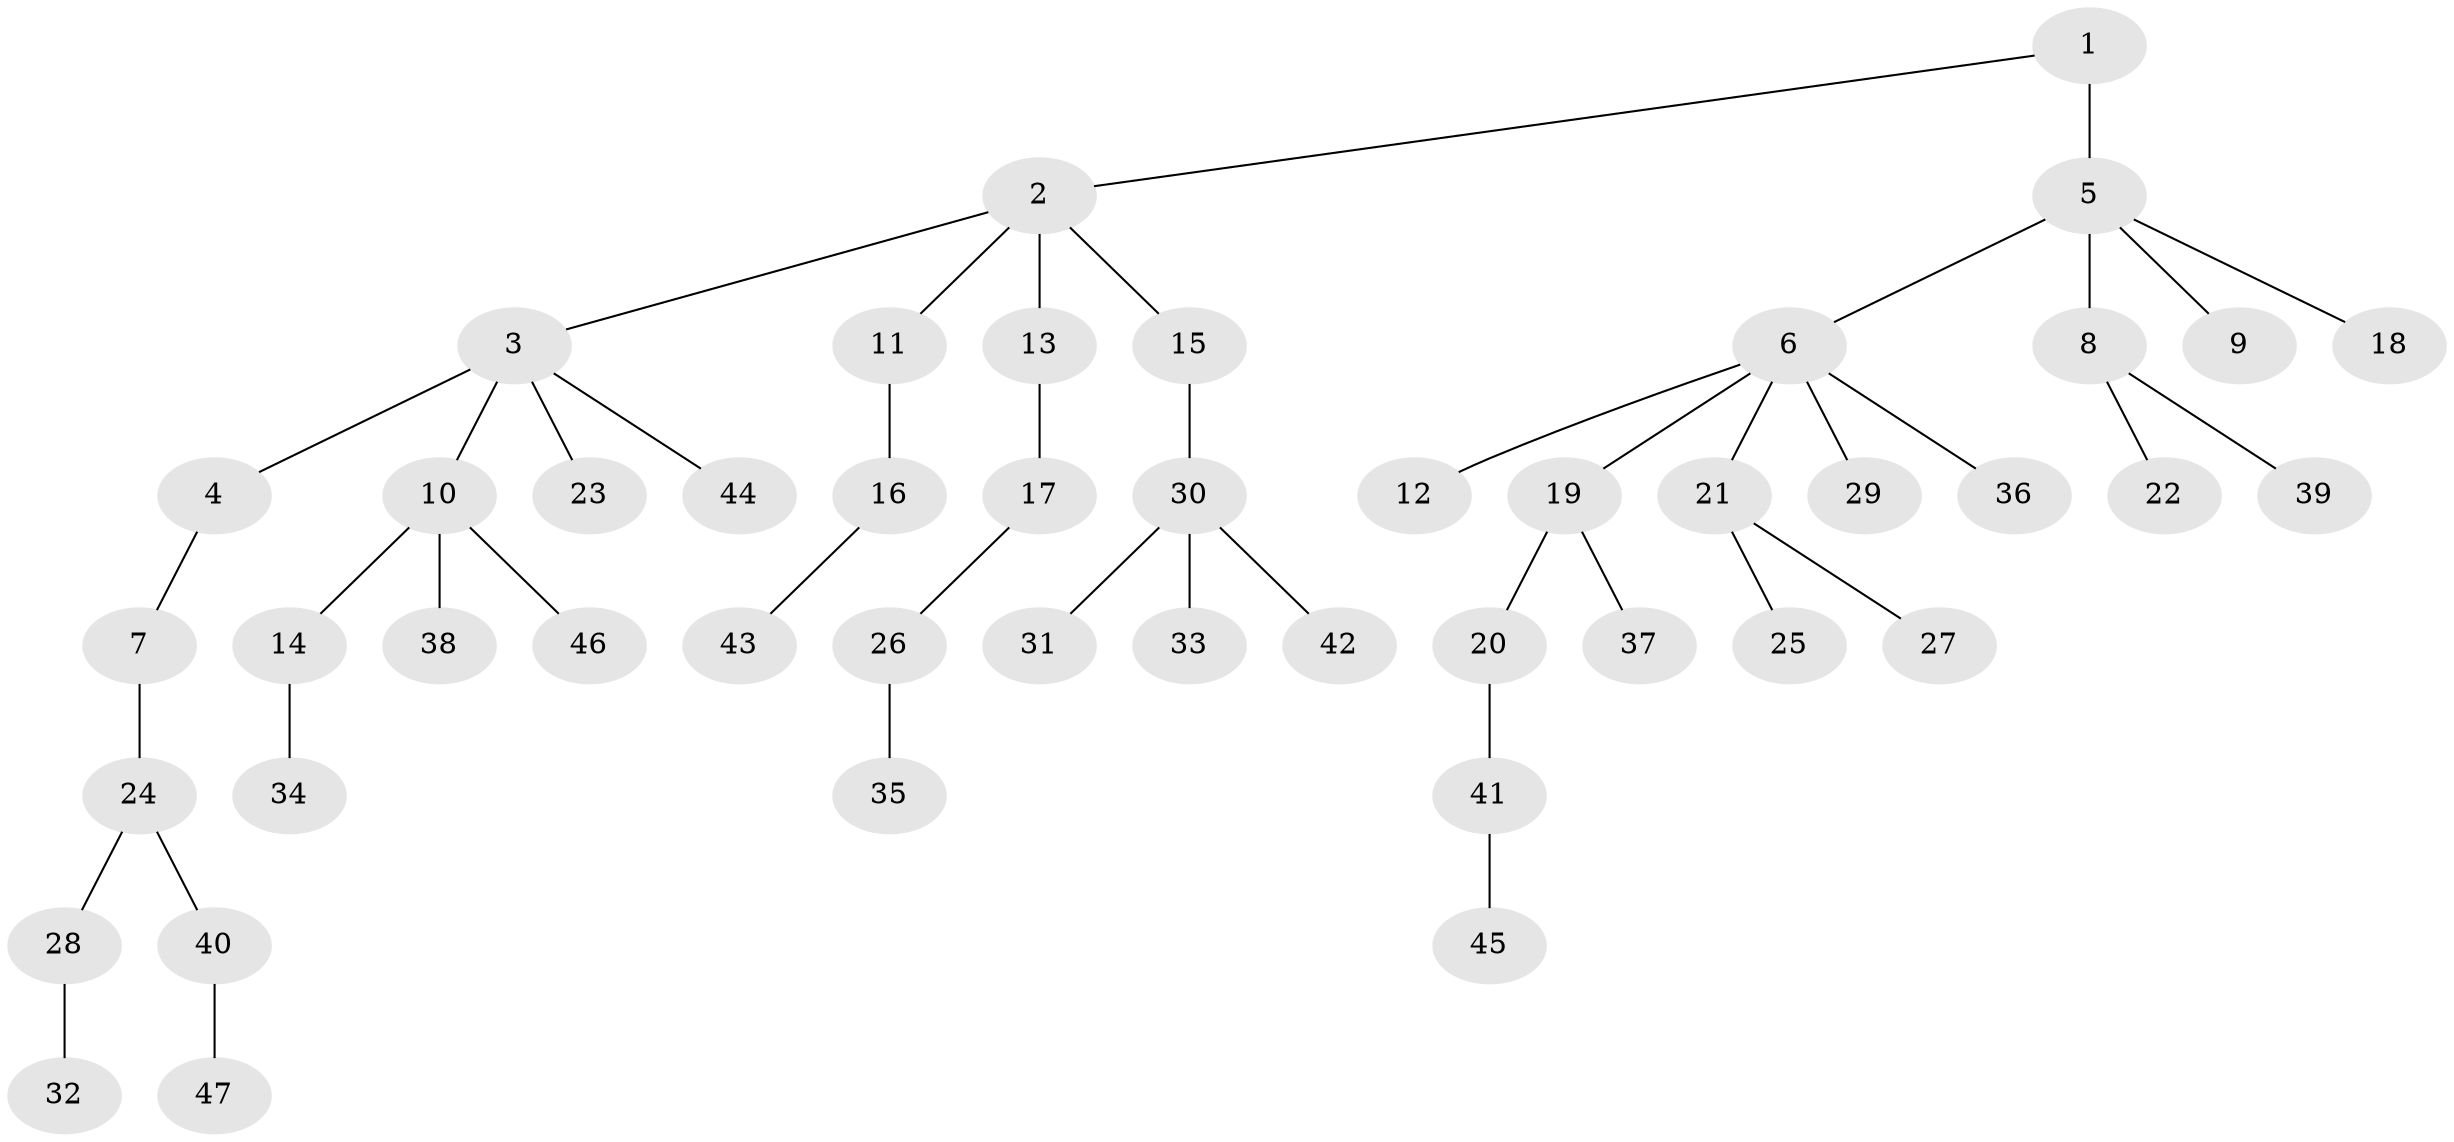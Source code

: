 // original degree distribution, {4: 0.0782608695652174, 6: 0.017391304347826087, 3: 0.13043478260869565, 5: 0.017391304347826087, 7: 0.008695652173913044, 2: 0.2782608695652174, 1: 0.46956521739130436}
// Generated by graph-tools (version 1.1) at 2025/51/03/04/25 22:51:53]
// undirected, 47 vertices, 46 edges
graph export_dot {
  node [color=gray90,style=filled];
  1;
  2;
  3;
  4;
  5;
  6;
  7;
  8;
  9;
  10;
  11;
  12;
  13;
  14;
  15;
  16;
  17;
  18;
  19;
  20;
  21;
  22;
  23;
  24;
  25;
  26;
  27;
  28;
  29;
  30;
  31;
  32;
  33;
  34;
  35;
  36;
  37;
  38;
  39;
  40;
  41;
  42;
  43;
  44;
  45;
  46;
  47;
  1 -- 2 [weight=1.0];
  1 -- 5 [weight=2.0];
  2 -- 3 [weight=1.0];
  2 -- 11 [weight=1.0];
  2 -- 13 [weight=1.0];
  2 -- 15 [weight=1.0];
  3 -- 4 [weight=1.0];
  3 -- 10 [weight=2.0];
  3 -- 23 [weight=1.0];
  3 -- 44 [weight=1.0];
  4 -- 7 [weight=1.0];
  5 -- 6 [weight=1.0];
  5 -- 8 [weight=1.0];
  5 -- 9 [weight=1.0];
  5 -- 18 [weight=1.0];
  6 -- 12 [weight=1.0];
  6 -- 19 [weight=1.0];
  6 -- 21 [weight=1.0];
  6 -- 29 [weight=1.0];
  6 -- 36 [weight=1.0];
  7 -- 24 [weight=1.0];
  8 -- 22 [weight=1.0];
  8 -- 39 [weight=1.0];
  10 -- 14 [weight=1.0];
  10 -- 38 [weight=1.0];
  10 -- 46 [weight=1.0];
  11 -- 16 [weight=1.0];
  13 -- 17 [weight=1.0];
  14 -- 34 [weight=1.0];
  15 -- 30 [weight=1.0];
  16 -- 43 [weight=1.0];
  17 -- 26 [weight=1.0];
  19 -- 20 [weight=2.0];
  19 -- 37 [weight=1.0];
  20 -- 41 [weight=1.0];
  21 -- 25 [weight=1.0];
  21 -- 27 [weight=1.0];
  24 -- 28 [weight=1.0];
  24 -- 40 [weight=1.0];
  26 -- 35 [weight=1.0];
  28 -- 32 [weight=1.0];
  30 -- 31 [weight=1.0];
  30 -- 33 [weight=3.0];
  30 -- 42 [weight=1.0];
  40 -- 47 [weight=1.0];
  41 -- 45 [weight=1.0];
}
